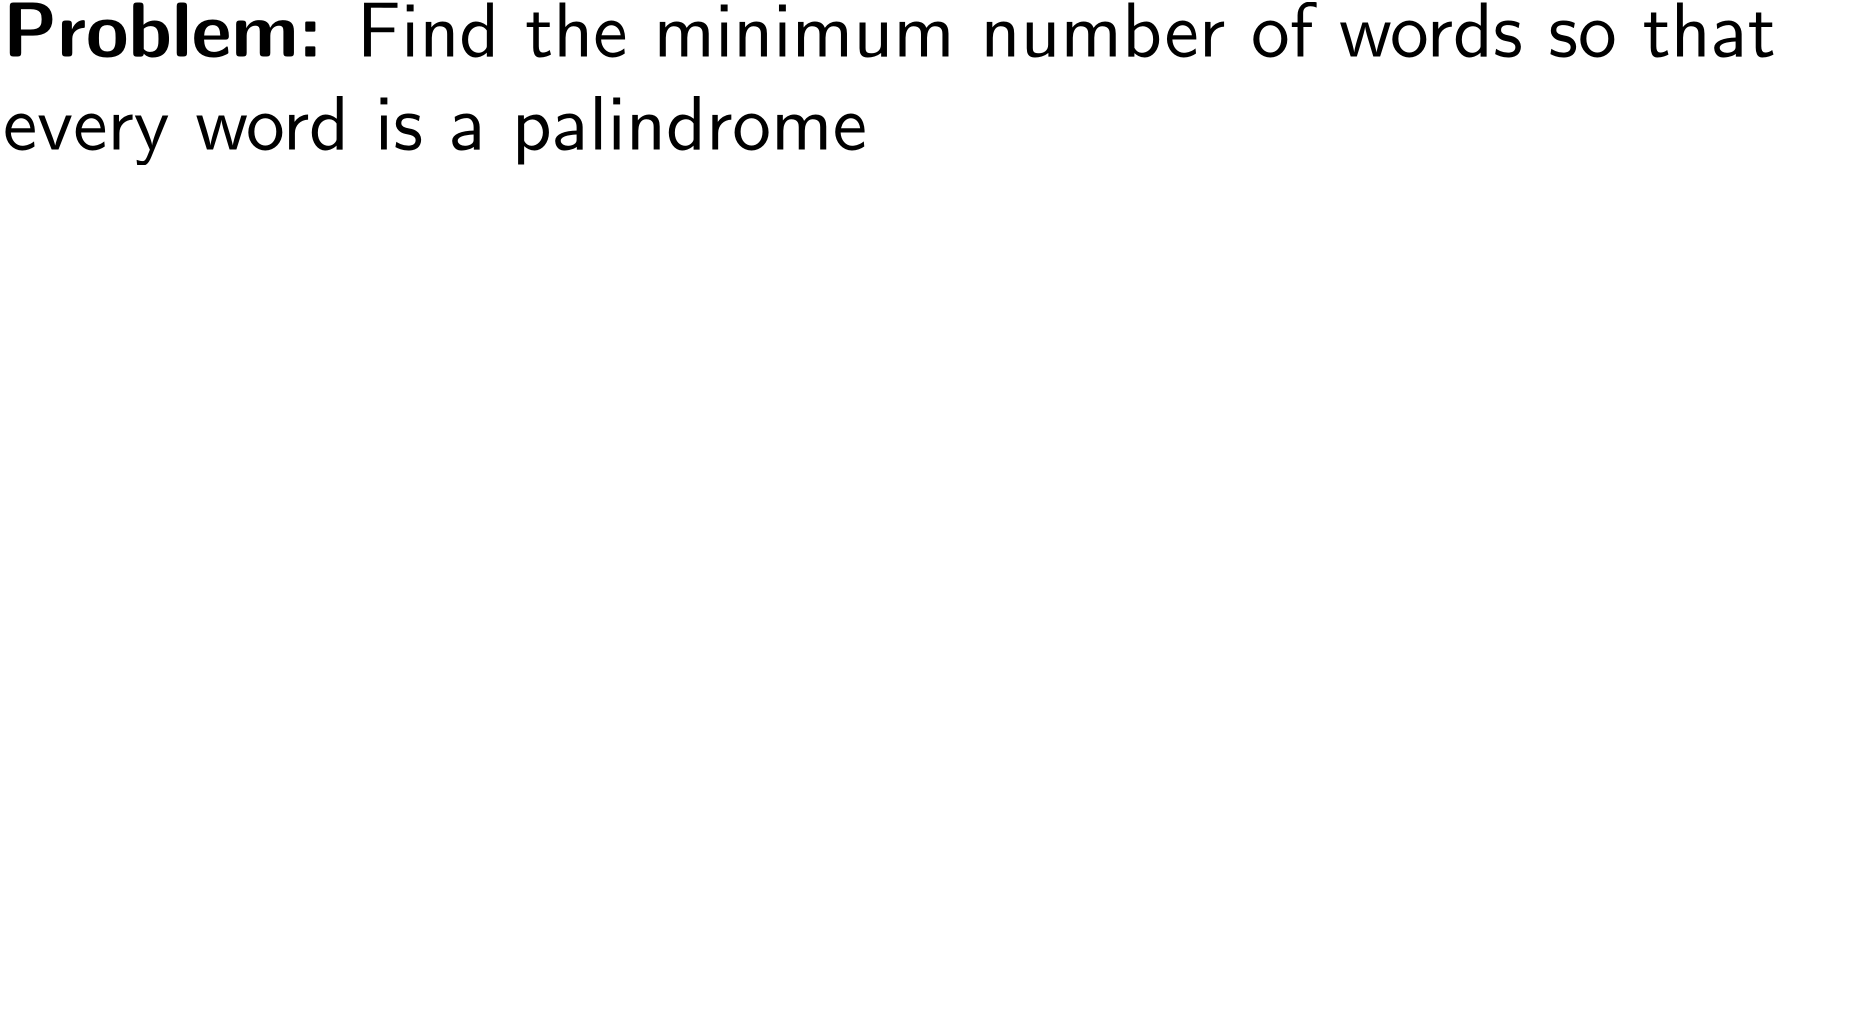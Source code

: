 <?xml version="1.0"?>
<!DOCTYPE ipe SYSTEM "ipe.dtd">
<ipe version="70218" creator="Ipe 7.2.26">
<info created="D:20190409094512" modified="D:20220805102805"/>
<preamble>\usepackage{amsmath,amssymb}</preamble>
<ipestyle name="presentation">
<symbol name="arrow/arc(spx)">
<path stroke="sym-stroke" fill="sym-stroke" pen="sym-pen">
0 0 m
-1 0.333 l
-1 -0.333 l
h
</path>
</symbol>
<symbol name="arrow/farc(spx)">
<path stroke="sym-stroke" fill="white" pen="sym-pen">
0 0 m
-1 0.333 l
-1 -0.333 l
h
</path>
</symbol>
<symbol name="mark/circle(sx)" transformations="translations">
<path fill="sym-stroke">
0.6 0 0 0.6 0 0 e
0.4 0 0 0.4 0 0 e
</path>
</symbol>
<symbol name="mark/disk(sx)" transformations="translations">
<path fill="sym-stroke">
0.6 0 0 0.6 0 0 e
</path>
</symbol>
<symbol name="mark/fdisk(sfx)" transformations="translations">
<group>
<path fill="sym-fill">
0.5 0 0 0.5 0 0 e
</path>
<path fill="sym-stroke" fillrule="eofill">
0.6 0 0 0.6 0 0 e
0.4 0 0 0.4 0 0 e
</path>
</group>
</symbol>
<symbol name="mark/box(sx)" transformations="translations">
<path fill="sym-stroke" fillrule="eofill">
-0.6 -0.6 m
0.6 -0.6 l
0.6 0.6 l
-0.6 0.6 l
h
-0.4 -0.4 m
0.4 -0.4 l
0.4 0.4 l
-0.4 0.4 l
h
</path>
</symbol>
<symbol name="mark/square(sx)" transformations="translations">
<path fill="sym-stroke">
-0.6 -0.6 m
0.6 -0.6 l
0.6 0.6 l
-0.6 0.6 l
h
</path>
</symbol>
<symbol name="mark/fsquare(sfx)" transformations="translations">
<group>
<path fill="sym-fill">
-0.5 -0.5 m
0.5 -0.5 l
0.5 0.5 l
-0.5 0.5 l
h
</path>
<path fill="sym-stroke" fillrule="eofill">
-0.6 -0.6 m
0.6 -0.6 l
0.6 0.6 l
-0.6 0.6 l
h
-0.4 -0.4 m
0.4 -0.4 l
0.4 0.4 l
-0.4 0.4 l
h
</path>
</group>
</symbol>
<symbol name="mark/cross(sx)" transformations="translations">
<group>
<path fill="sym-stroke">
-0.43 -0.57 m
0.57 0.43 l
0.43 0.57 l
-0.57 -0.43 l
h
</path>
<path fill="sym-stroke">
-0.43 0.57 m
0.57 -0.43 l
0.43 -0.57 l
-0.57 0.43 l
h
</path>
</group>
</symbol>
<symbol name="arrow/fnormal(spx)">
<path stroke="sym-stroke" fill="white" pen="sym-pen">
0 0 m
-1 0.333 l
-1 -0.333 l
h
</path>
</symbol>
<symbol name="arrow/pointed(spx)">
<path stroke="sym-stroke" fill="sym-stroke" pen="sym-pen">
0 0 m
-1 0.333 l
-0.8 0 l
-1 -0.333 l
h
</path>
</symbol>
<symbol name="arrow/fpointed(spx)">
<path stroke="sym-stroke" fill="white" pen="sym-pen">
0 0 m
-1 0.333 l
-0.8 0 l
-1 -0.333 l
h
</path>
</symbol>
<symbol name="arrow/linear(spx)">
<path stroke="sym-stroke" pen="sym-pen">
-1 0.333 m
0 0 l
-1 -0.333 l
</path>
</symbol>
<symbol name="arrow/fdouble(spx)">
<path stroke="sym-stroke" fill="white" pen="sym-pen">
0 0 m
-1 0.333 l
-1 -0.333 l
h
-1 0 m
-2 0.333 l
-2 -0.333 l
h
</path>
</symbol>
<symbol name="arrow/double(spx)">
<path stroke="sym-stroke" fill="sym-stroke" pen="sym-pen">
0 0 m
-1 0.333 l
-1 -0.333 l
h
-1 0 m
-2 0.333 l
-2 -0.333 l
h
</path>
</symbol>
<anglesize name="22.5 deg" value="22.5"/>
<anglesize name="30 deg" value="30"/>
<anglesize name="45 deg" value="45"/>
<anglesize name="60 deg" value="60"/>
<anglesize name="90 deg" value="90"/>
<arrowsize name="large" value="20"/>
<arrowsize name="normal" value="15"/>
<arrowsize name="small" value="10"/>
<arrowsize name="tiny" value="6"/>
<color name="blue" value="0 0 1"/>
<color name="brown" value="0.647 0.165 0.165"/>
<color name="darkblue" value="0 0 0.545"/>
<color name="darkcyan" value="0 0.545 0.545"/>
<color name="darkgray" value="0.663"/>
<color name="darkgreen" value="0 0.392 0"/>
<color name="darkmagenta" value="0.545 0 0.545"/>
<color name="darkorange" value="1 0.549 0"/>
<color name="darkred" value="0.545 0 0"/>
<color name="gold" value="1 0.843 0"/>
<color name="gray" value="0.745"/>
<color name="green" value="0 1 0"/>
<color name="lightblue" value="0.678 0.847 0.902"/>
<color name="lightcyan" value="0.878 1 1"/>
<color name="lightgray" value="0.827"/>
<color name="lightgreen" value="0.565 0.933 0.565"/>
<color name="lightyellow" value="1 1 0.878"/>
<color name="navy" value="0 0 0.502"/>
<color name="orange" value="1 0.647 0"/>
<color name="pink" value="1 0.753 0.796"/>
<color name="purple" value="0.627 0.125 0.941"/>
<color name="red" value="1 0 0"/>
<color name="seagreen" value="0.18 0.545 0.341"/>
<color name="title" value="0.4 0 0.4"/>
<color name="turquoise" value="0.251 0.878 0.816"/>
<color name="violet" value="0.933 0.51 0.933"/>
<color name="yellow" value="1 1 0"/>
<dashstyle name="dash dot dotted" value="[4 2 1 2 1 2] 0"/>
<dashstyle name="dash dotted" value="[4 2 1 2] 0"/>
<dashstyle name="dashed" value="[4] 0"/>
<dashstyle name="dotted" value="[1 3] 0"/>
<gridsize name="16 pts (~6 mm)" value="16"/>
<gridsize name="32 pts (~12 mm)" value="32"/>
<gridsize name="4 pts (~1.75 mm)" value="8"/>
<gridsize name="8 pts (~3.5 mm)" value="8"/>
<pen name="fat" value="3.6"/>
<pen name="heavier" value="2.4"/>
<pen name="normal" value="1.2"/>
<pen name="ultrafat" value="6"/>
<symbolsize name="large" value="15"/>
<symbolsize name="normal" value="9"/>
<symbolsize name="small" value="6"/>
<symbolsize name="tiny" value="3.3"/>
<textsize name="huge" value="\LARGE"/>
<textsize name="large" value="\large"/>
<textsize name="normal" value="\normalsize"/>
<textsize name="small" value="\normalsize"/>
<textstretch name="huge" value="2.8"/>
<textstretch name="large" value="2.8"/>
<textstretch name="normal" value="2.8"/>
<textstretch name="small" value="2.4"/>
<textstyle name="center" begin="\begin{center}" end="\end{center}"/>
<textstyle name="item" begin="\begin{flushleft}\begin{itemize}\item{}" end="\end{itemize}\end{flushleft}"/>
<textstyle name="itemize" begin="\begin{flushleft}\begin{itemize}" end="\end{itemize}\end{flushleft}"/>
<textstyle name="normal" begin="\begin{flushleft}" end="\end{flushleft}"/>
<preamble>
\renewcommand\rmdefault{cmss}
\makeatletter
\leftmargini 1.5em
\leftmargin \leftmargini
\leftmarginii  1.2em
\leftmarginiii 1em
\def\@listI{\leftmargin\leftmargini
            \parsep \z@
	    \partopsep 3pt
	    \topsep \z@
            \itemsep \z@}
\@listI
\def\@listii {\leftmargin\leftmarginii
              \labelwidth\leftmarginii
              \advance\labelwidth-\labelsep
              \topsep    \z@
              \parsep    \z@
              \itemsep   \parsep}
\def\@listiii{\leftmargin\leftmarginiii
              \labelwidth\leftmarginiii
              \advance\labelwidth-\labelsep
              \topsep    \z@
              \parsep    \z@
              \partopsep \z@
              \itemsep   \topsep}
\makeatother
</preamble>
<layout paper="800 600" origin="32 0" frame="736 528" skip="32" crop="no"/>
<titlestyle pos="368 554" size="large" color="title"  halign="center" valign="baseline"/>
<tiling name="falling" angle="-60" step="12" width="3"/>
<tiling name="rising" angle="30" step="12" width="3"/>
</ipestyle>
<ipestyle name="HPI-colors">
<color name="HPIblue" value="0 0.478 0.62"/>
<color name="HPIblue20" value="0.843 0.906 0.929"/>
<color name="HPIblue50" value="0.624 0.784 0.835"/>
<color name="HPIblue70" value="0.31 0.635 0.722"/>
<color name="HPIgray" value="0.353 0.376 0.396"/>
<color name="HPIgray20" value="0.875 0.886 0.894"/>
<color name="HPIgray50" value="0.753 0.769 0.784"/>
<color name="HPIgray70" value="0.525 0.553 0.569"/>
<color name="HPIorange" value="0.867 0.38 0.031"/>
<color name="HPIred" value="0.694 0.024 0.227"/>
<color name="HPIred20" value="0.937 0.804 0.843"/>
<color name="HPIred50" value="0.878 0.608 0.69"/>
<color name="HPIred70" value="0.784 0.314 0.455"/>
<color name="HPIyellow" value="0.965 0.659 0"/>
<color name="HPIyellow20" value="1 0.937 0.682"/>
<color name="HPIyellow50" value="1 0.863 0.529"/>
<color name="HPIyellow70" value="0.984 0.761 0.369"/>
<color name="MyHPIgreen" value="0 0.698 0.2"/>
<color name="MyHPIgreen20" value="0.8 0.937 0.839"/>
<color name="MyHPIgreen50" value="0.6 0.878 0.678"/>
<color name="MyHPIgreen70" value="0.298 0.788 0.435"/>
<opacity name="10%" value="0.1"/>
<opacity name="20%" value="0.2"/>
<opacity name="30%" value="0.3"/>
<opacity name="40%" value="0.4"/>
<opacity name="50%" value="0.5"/>
<opacity name="60%" value="0.6"/>
<opacity name="80%" value="0.8"/>
<opacity name="90%" value="0.9"/>
<opacity name="HPI (70%)" value="0.7"/>
</ipestyle>
<ipestyle name="decorations">
<symbol name="decoration/simple-box-small">
<path stroke="black" fill="lightgray">
96 96 m
304 96 l
304 204 l
96 204 l
h
</path>
</symbol>
<symbol name="decoration/simple-box-large">
<path stroke="black" fill="lightgray">
92 208 m
92 92 l
308 92 l
308 208 l
h
</path>
</symbol>
<symbol name="decoration/rounded-box-small">
<path stroke="black" fill="lightblue">
100 204 m
4 0 0 4 100 200 96 200 a
96 100 l
4 0 0 4 100 100 100 96 a
300 96 l
4 0 0 4 300 100 304 100 a
304 200 l
4 0 0 4 300 200 300 204 a
h
</path>
</symbol>
<symbol name="decoration/rounded-box-large">
<path stroke="black" fill="lightgray">
96 208 m
4 0 0 4 96 204 92 204 a
92 96 l
4 0 0 4 96 96 96 92 a
304 92 l
4 0 0 4 304 96 308 96 a
308 204 l
4 0 0 4 304 204 304 208 a
h
</path>
</symbol>
<symbol name="decoration/tabbed">
<path stroke="black" fill="lightgray">
96 204 m
96 96 l
304 96 l
304 204 l
108 204 l
107 207
106 208
105 208
99 208
98 208
97 207
96 204 s
h
</path>
</symbol>
<symbol name="decoration/3d-box">
<group>
<path stroke="black" fill="lightgray">
98 206 m
96 204 l
96 96 l
304 96 l
306 98 l
306 206 l
h
</path>
<path stroke="black">
96 204 m
304 204 l
304 96 l
</path>
<path stroke="black">
304 204 m
306 206 l
</path>
</group>
</symbol>
<symbol name="decoration/comic">
<path stroke="black" fill="white">
110 96 m
106 96
96 96
96 106
96 194
96 204
106 204
294 204
304 204
304 194
304 106
304 96
294 96
118 96 s
116 92
106 88 s
110 92
110 96 s
h
</path>
</symbol>
</ipestyle>
<page title="Missing">
<layer name="alpha"/>
<layer name="beta"/>
<layer name="gamma"/>
<view layers="alpha" active="alpha"/>
<view layers="alpha beta" active="beta"/>
<view layers="alpha beta gamma" active="gamma"/>
<text layer="beta" matrix="1 0 0 1 0 -96" transformations="translations" pos="32 496" stroke="black" type="minipage" width="670" height="83.5492" depth="69.72" valign="top" style="itemize">\item{Find the minimum number of cuts needed so that every word is a palindrome}

\item{Store minimum cuts for words up to each index}

\item{Store for every start and end index if a palindrome has been found there}

</text>
<text layer="alpha" transformations="translations" pos="32 496" stroke="black" type="minipage" width="670" height="36.0948" depth="22.176" valign="top">\textbf{Problem:} Find the minimum number of words so that every word is a palindrome</text>
<text layer="gamma" matrix="1 0 0 1 0 -304" transformations="translations" pos="32 496" stroke="black" type="minipage" width="670" height="36.8592" depth="22.96" valign="top" style="itemize">\item{DP, or recursive with memoization}
\item{Run time $O(n^2)$}

</text>
</page>
</ipe>
